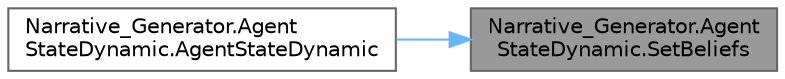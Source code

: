 digraph "Narrative_Generator.AgentStateDynamic.SetBeliefs"
{
 // LATEX_PDF_SIZE
  bgcolor="transparent";
  edge [fontname=Helvetica,fontsize=10,labelfontname=Helvetica,labelfontsize=10];
  node [fontname=Helvetica,fontsize=10,shape=box,height=0.2,width=0.4];
  rankdir="RL";
  Node1 [label="Narrative_Generator.Agent\lStateDynamic.SetBeliefs",height=0.2,width=0.4,color="gray40", fillcolor="grey60", style="filled", fontcolor="black",tooltip="A method that allows to establish the agent's beliefs about the storyworld (environment)."];
  Node1 -> Node2 [dir="back",color="steelblue1",style="solid"];
  Node2 [label="Narrative_Generator.Agent\lStateDynamic.AgentStateDynamic",height=0.2,width=0.4,color="grey40", fillcolor="white", style="filled",URL="$class_narrative___generator_1_1_agent_state_dynamic.html#a78fead52797d21076991a4ae72b75fc3",tooltip="Constructor with parameters."];
}
